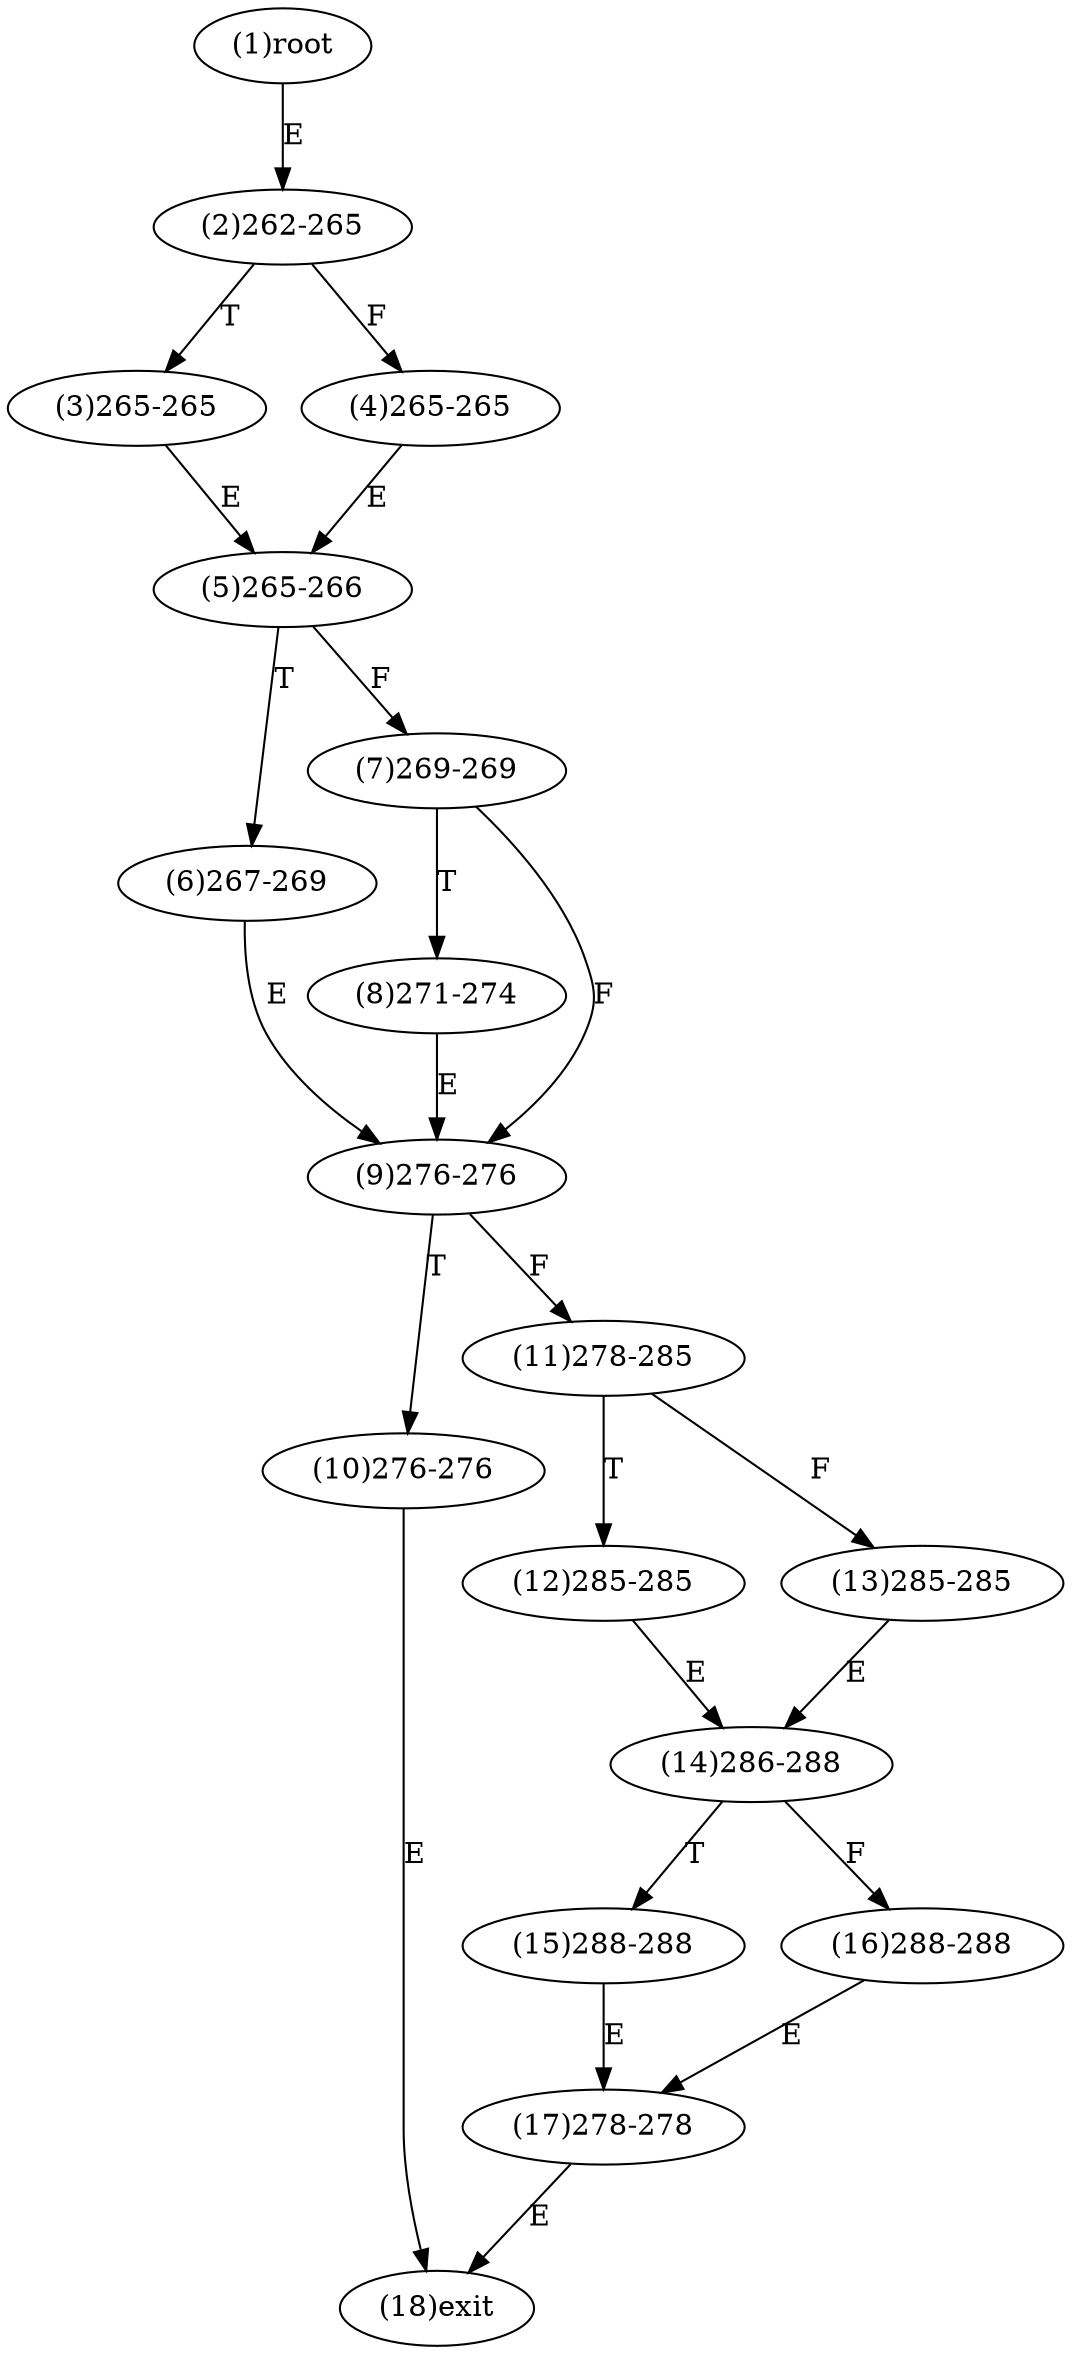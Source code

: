 digraph "" { 
1[ label="(1)root"];
2[ label="(2)262-265"];
3[ label="(3)265-265"];
4[ label="(4)265-265"];
5[ label="(5)265-266"];
6[ label="(6)267-269"];
7[ label="(7)269-269"];
8[ label="(8)271-274"];
9[ label="(9)276-276"];
10[ label="(10)276-276"];
11[ label="(11)278-285"];
12[ label="(12)285-285"];
13[ label="(13)285-285"];
14[ label="(14)286-288"];
15[ label="(15)288-288"];
17[ label="(17)278-278"];
16[ label="(16)288-288"];
18[ label="(18)exit"];
1->2[ label="E"];
2->4[ label="F"];
2->3[ label="T"];
3->5[ label="E"];
4->5[ label="E"];
5->7[ label="F"];
5->6[ label="T"];
6->9[ label="E"];
7->9[ label="F"];
7->8[ label="T"];
8->9[ label="E"];
9->11[ label="F"];
9->10[ label="T"];
10->18[ label="E"];
11->13[ label="F"];
11->12[ label="T"];
12->14[ label="E"];
13->14[ label="E"];
14->16[ label="F"];
14->15[ label="T"];
15->17[ label="E"];
16->17[ label="E"];
17->18[ label="E"];
}